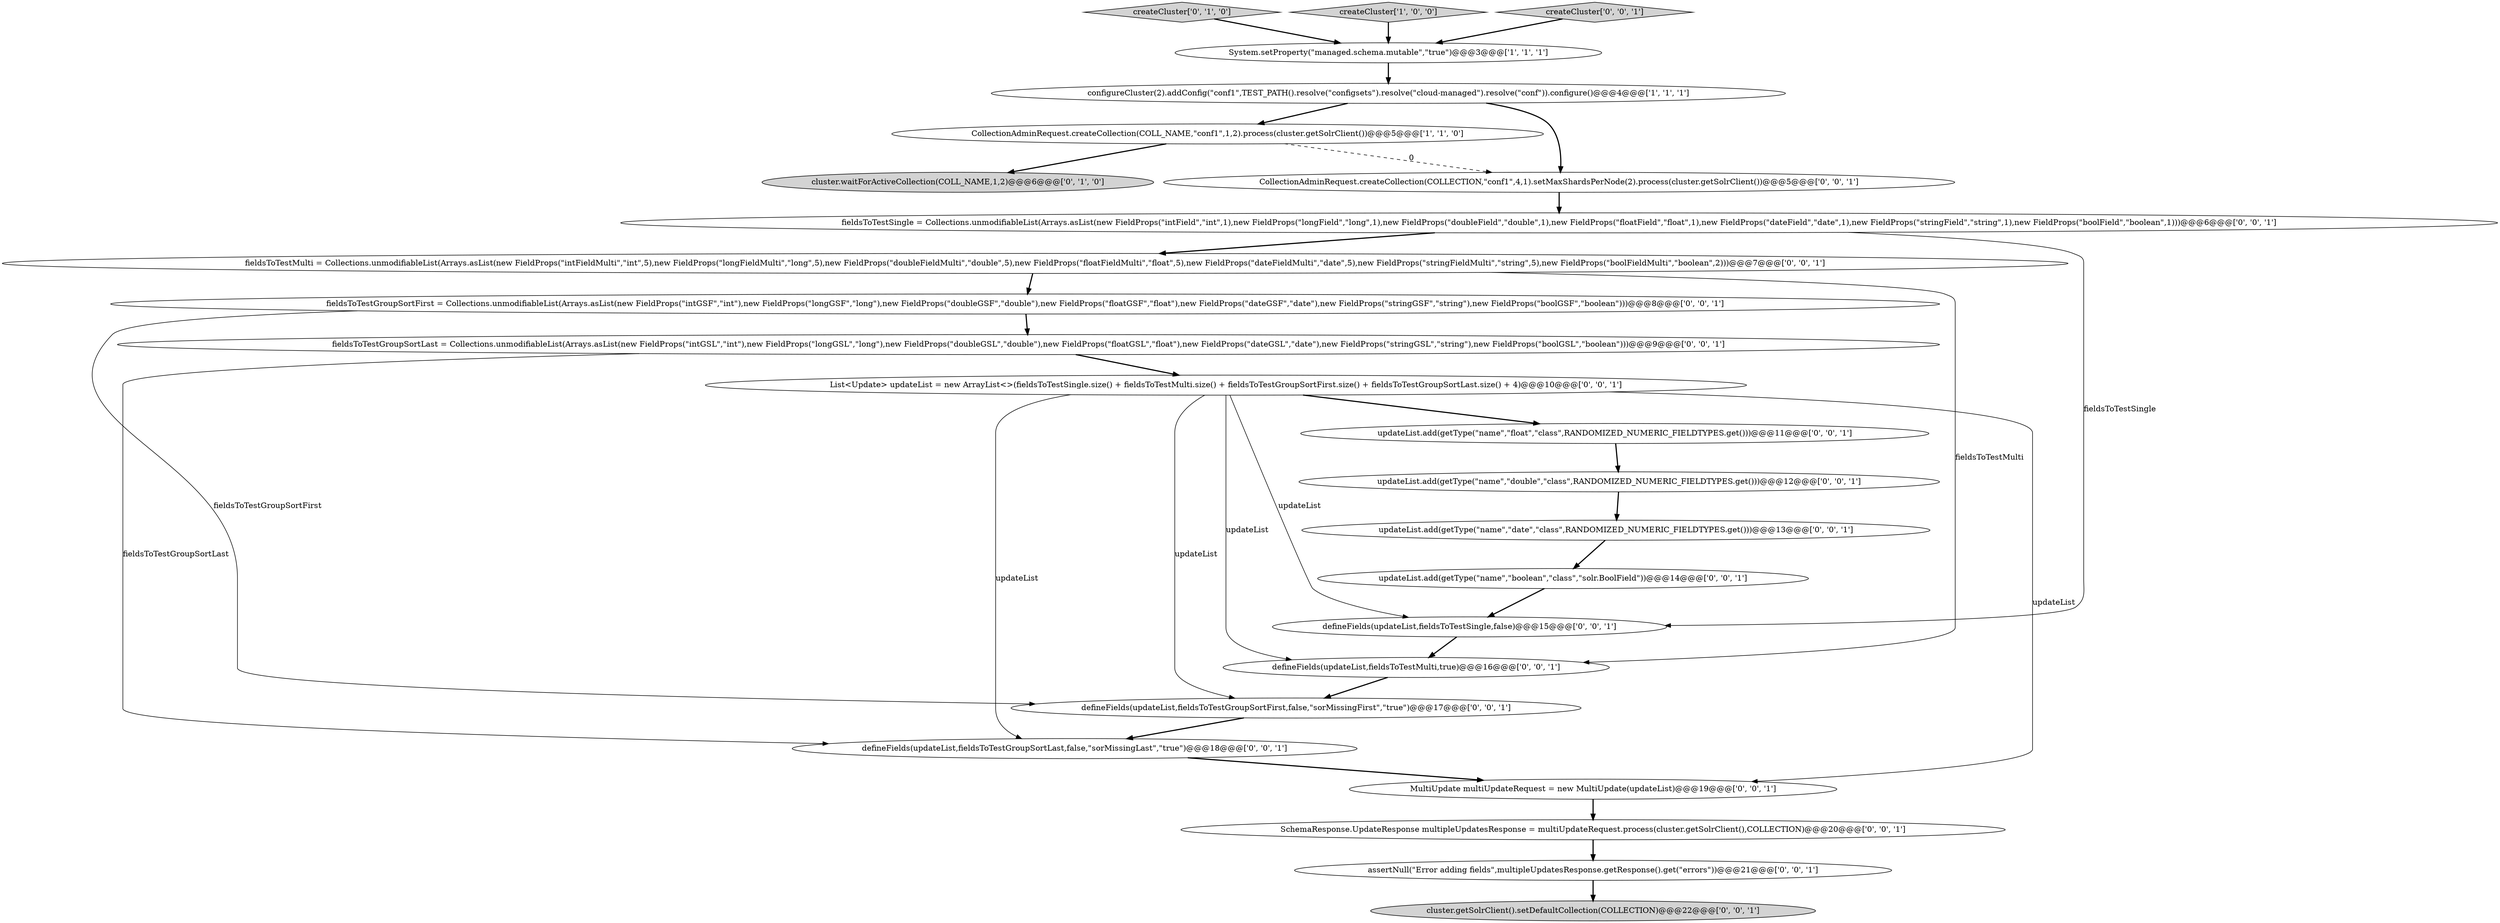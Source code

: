 digraph {
23 [style = filled, label = "updateList.add(getType(\"name\",\"double\",\"class\",RANDOMIZED_NUMERIC_FIELDTYPES.get()))@@@12@@@['0', '0', '1']", fillcolor = white, shape = ellipse image = "AAA0AAABBB3BBB"];
8 [style = filled, label = "defineFields(updateList,fieldsToTestGroupSortFirst,false,\"sorMissingFirst\",\"true\")@@@17@@@['0', '0', '1']", fillcolor = white, shape = ellipse image = "AAA0AAABBB3BBB"];
11 [style = filled, label = "updateList.add(getType(\"name\",\"boolean\",\"class\",\"solr.BoolField\"))@@@14@@@['0', '0', '1']", fillcolor = white, shape = ellipse image = "AAA0AAABBB3BBB"];
6 [style = filled, label = "cluster.getSolrClient().setDefaultCollection(COLLECTION)@@@22@@@['0', '0', '1']", fillcolor = lightgray, shape = ellipse image = "AAA0AAABBB3BBB"];
12 [style = filled, label = "fieldsToTestGroupSortLast = Collections.unmodifiableList(Arrays.asList(new FieldProps(\"intGSL\",\"int\"),new FieldProps(\"longGSL\",\"long\"),new FieldProps(\"doubleGSL\",\"double\"),new FieldProps(\"floatGSL\",\"float\"),new FieldProps(\"dateGSL\",\"date\"),new FieldProps(\"stringGSL\",\"string\"),new FieldProps(\"boolGSL\",\"boolean\")))@@@9@@@['0', '0', '1']", fillcolor = white, shape = ellipse image = "AAA0AAABBB3BBB"];
24 [style = filled, label = "assertNull(\"Error adding fields\",multipleUpdatesResponse.getResponse().get(\"errors\"))@@@21@@@['0', '0', '1']", fillcolor = white, shape = ellipse image = "AAA0AAABBB3BBB"];
9 [style = filled, label = "fieldsToTestGroupSortFirst = Collections.unmodifiableList(Arrays.asList(new FieldProps(\"intGSF\",\"int\"),new FieldProps(\"longGSF\",\"long\"),new FieldProps(\"doubleGSF\",\"double\"),new FieldProps(\"floatGSF\",\"float\"),new FieldProps(\"dateGSF\",\"date\"),new FieldProps(\"stringGSF\",\"string\"),new FieldProps(\"boolGSF\",\"boolean\")))@@@8@@@['0', '0', '1']", fillcolor = white, shape = ellipse image = "AAA0AAABBB3BBB"];
1 [style = filled, label = "CollectionAdminRequest.createCollection(COLL_NAME,\"conf1\",1,2).process(cluster.getSolrClient())@@@5@@@['1', '1', '0']", fillcolor = white, shape = ellipse image = "AAA0AAABBB1BBB"];
4 [style = filled, label = "createCluster['0', '1', '0']", fillcolor = lightgray, shape = diamond image = "AAA0AAABBB2BBB"];
0 [style = filled, label = "System.setProperty(\"managed.schema.mutable\",\"true\")@@@3@@@['1', '1', '1']", fillcolor = white, shape = ellipse image = "AAA0AAABBB1BBB"];
20 [style = filled, label = "defineFields(updateList,fieldsToTestSingle,false)@@@15@@@['0', '0', '1']", fillcolor = white, shape = ellipse image = "AAA0AAABBB3BBB"];
3 [style = filled, label = "createCluster['1', '0', '0']", fillcolor = lightgray, shape = diamond image = "AAA0AAABBB1BBB"];
13 [style = filled, label = "updateList.add(getType(\"name\",\"float\",\"class\",RANDOMIZED_NUMERIC_FIELDTYPES.get()))@@@11@@@['0', '0', '1']", fillcolor = white, shape = ellipse image = "AAA0AAABBB3BBB"];
7 [style = filled, label = "fieldsToTestMulti = Collections.unmodifiableList(Arrays.asList(new FieldProps(\"intFieldMulti\",\"int\",5),new FieldProps(\"longFieldMulti\",\"long\",5),new FieldProps(\"doubleFieldMulti\",\"double\",5),new FieldProps(\"floatFieldMulti\",\"float\",5),new FieldProps(\"dateFieldMulti\",\"date\",5),new FieldProps(\"stringFieldMulti\",\"string\",5),new FieldProps(\"boolFieldMulti\",\"boolean\",2)))@@@7@@@['0', '0', '1']", fillcolor = white, shape = ellipse image = "AAA0AAABBB3BBB"];
21 [style = filled, label = "MultiUpdate multiUpdateRequest = new MultiUpdate(updateList)@@@19@@@['0', '0', '1']", fillcolor = white, shape = ellipse image = "AAA0AAABBB3BBB"];
18 [style = filled, label = "defineFields(updateList,fieldsToTestGroupSortLast,false,\"sorMissingLast\",\"true\")@@@18@@@['0', '0', '1']", fillcolor = white, shape = ellipse image = "AAA0AAABBB3BBB"];
5 [style = filled, label = "cluster.waitForActiveCollection(COLL_NAME,1,2)@@@6@@@['0', '1', '0']", fillcolor = lightgray, shape = ellipse image = "AAA1AAABBB2BBB"];
16 [style = filled, label = "defineFields(updateList,fieldsToTestMulti,true)@@@16@@@['0', '0', '1']", fillcolor = white, shape = ellipse image = "AAA0AAABBB3BBB"];
17 [style = filled, label = "CollectionAdminRequest.createCollection(COLLECTION,\"conf1\",4,1).setMaxShardsPerNode(2).process(cluster.getSolrClient())@@@5@@@['0', '0', '1']", fillcolor = white, shape = ellipse image = "AAA0AAABBB3BBB"];
19 [style = filled, label = "createCluster['0', '0', '1']", fillcolor = lightgray, shape = diamond image = "AAA0AAABBB3BBB"];
15 [style = filled, label = "fieldsToTestSingle = Collections.unmodifiableList(Arrays.asList(new FieldProps(\"intField\",\"int\",1),new FieldProps(\"longField\",\"long\",1),new FieldProps(\"doubleField\",\"double\",1),new FieldProps(\"floatField\",\"float\",1),new FieldProps(\"dateField\",\"date\",1),new FieldProps(\"stringField\",\"string\",1),new FieldProps(\"boolField\",\"boolean\",1)))@@@6@@@['0', '0', '1']", fillcolor = white, shape = ellipse image = "AAA0AAABBB3BBB"];
22 [style = filled, label = "SchemaResponse.UpdateResponse multipleUpdatesResponse = multiUpdateRequest.process(cluster.getSolrClient(),COLLECTION)@@@20@@@['0', '0', '1']", fillcolor = white, shape = ellipse image = "AAA0AAABBB3BBB"];
10 [style = filled, label = "List<Update> updateList = new ArrayList<>(fieldsToTestSingle.size() + fieldsToTestMulti.size() + fieldsToTestGroupSortFirst.size() + fieldsToTestGroupSortLast.size() + 4)@@@10@@@['0', '0', '1']", fillcolor = white, shape = ellipse image = "AAA0AAABBB3BBB"];
2 [style = filled, label = "configureCluster(2).addConfig(\"conf1\",TEST_PATH().resolve(\"configsets\").resolve(\"cloud-managed\").resolve(\"conf\")).configure()@@@4@@@['1', '1', '1']", fillcolor = white, shape = ellipse image = "AAA0AAABBB1BBB"];
14 [style = filled, label = "updateList.add(getType(\"name\",\"date\",\"class\",RANDOMIZED_NUMERIC_FIELDTYPES.get()))@@@13@@@['0', '0', '1']", fillcolor = white, shape = ellipse image = "AAA0AAABBB3BBB"];
11->20 [style = bold, label=""];
21->22 [style = bold, label=""];
20->16 [style = bold, label=""];
22->24 [style = bold, label=""];
10->16 [style = solid, label="updateList"];
7->9 [style = bold, label=""];
13->23 [style = bold, label=""];
12->18 [style = solid, label="fieldsToTestGroupSortLast"];
16->8 [style = bold, label=""];
19->0 [style = bold, label=""];
10->20 [style = solid, label="updateList"];
10->18 [style = solid, label="updateList"];
15->7 [style = bold, label=""];
14->11 [style = bold, label=""];
2->17 [style = bold, label=""];
8->18 [style = bold, label=""];
12->10 [style = bold, label=""];
10->13 [style = bold, label=""];
17->15 [style = bold, label=""];
3->0 [style = bold, label=""];
10->8 [style = solid, label="updateList"];
2->1 [style = bold, label=""];
7->16 [style = solid, label="fieldsToTestMulti"];
23->14 [style = bold, label=""];
18->21 [style = bold, label=""];
15->20 [style = solid, label="fieldsToTestSingle"];
0->2 [style = bold, label=""];
24->6 [style = bold, label=""];
10->21 [style = solid, label="updateList"];
1->17 [style = dashed, label="0"];
9->8 [style = solid, label="fieldsToTestGroupSortFirst"];
4->0 [style = bold, label=""];
9->12 [style = bold, label=""];
1->5 [style = bold, label=""];
}
